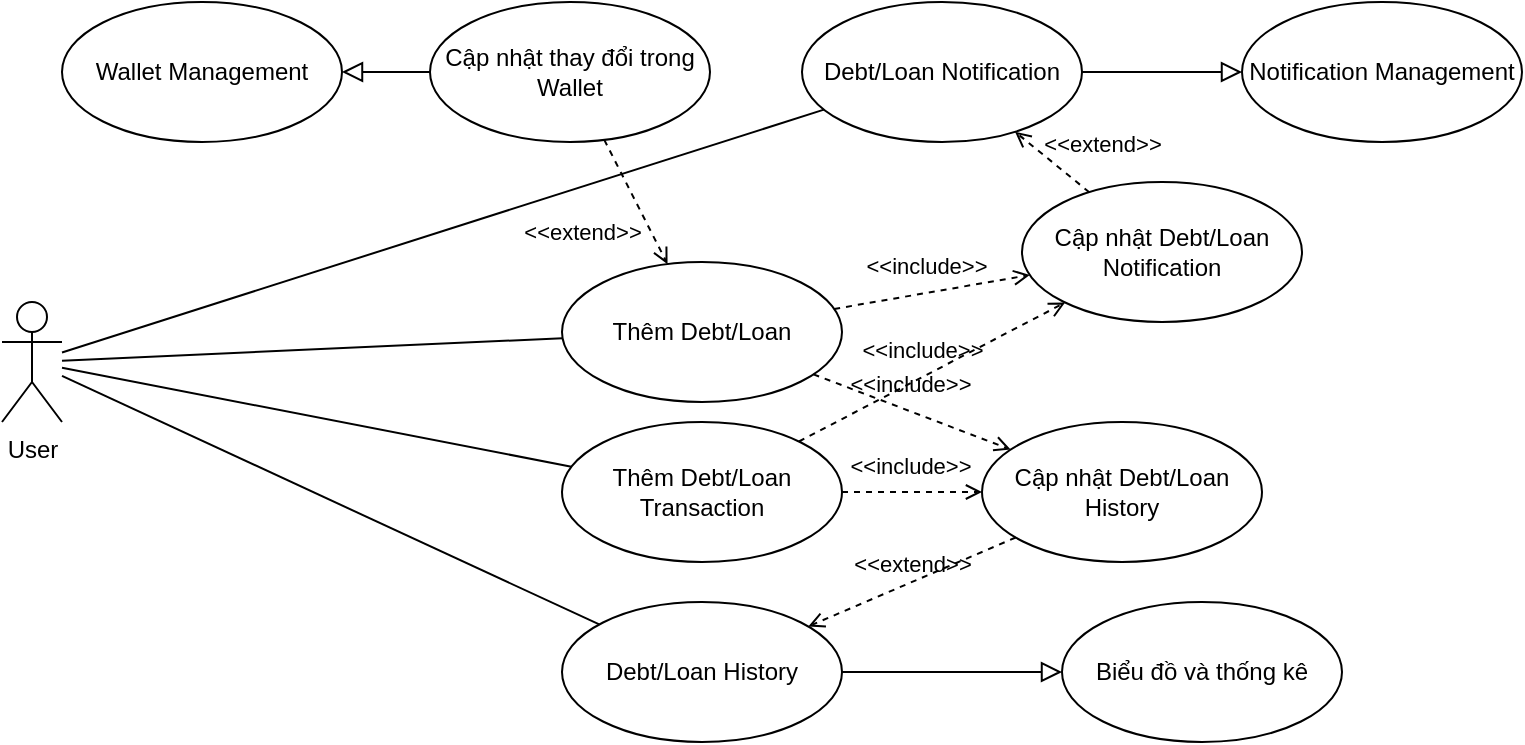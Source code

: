 <mxfile version="24.0.6" type="device">
  <diagram name="Trang-1" id="7DZ9N6SEp0gPJrGK6GA9">
    <mxGraphModel dx="1034" dy="446" grid="1" gridSize="10" guides="1" tooltips="1" connect="1" arrows="1" fold="1" page="1" pageScale="1" pageWidth="827" pageHeight="1169" math="0" shadow="0">
      <root>
        <mxCell id="0" />
        <mxCell id="1" parent="0" />
        <mxCell id="aCHT1MBOv_W_PS-Ieg7h-25" value="User" style="shape=umlActor;verticalLabelPosition=bottom;verticalAlign=top;html=1;outlineConnect=0;" vertex="1" parent="1">
          <mxGeometry x="60" y="300" width="30" height="60" as="geometry" />
        </mxCell>
        <mxCell id="aCHT1MBOv_W_PS-Ieg7h-26" value="Thêm Debt/Loan" style="ellipse;whiteSpace=wrap;html=1;" vertex="1" parent="1">
          <mxGeometry x="340" y="280" width="140" height="70" as="geometry" />
        </mxCell>
        <mxCell id="aCHT1MBOv_W_PS-Ieg7h-27" value="Thêm Debt/Loan Transaction" style="ellipse;whiteSpace=wrap;html=1;" vertex="1" parent="1">
          <mxGeometry x="340" y="360" width="140" height="70" as="geometry" />
        </mxCell>
        <mxCell id="aCHT1MBOv_W_PS-Ieg7h-28" value="Debt/Loan&amp;nbsp;History" style="ellipse;whiteSpace=wrap;html=1;" vertex="1" parent="1">
          <mxGeometry x="340" y="450" width="140" height="70" as="geometry" />
        </mxCell>
        <mxCell id="aCHT1MBOv_W_PS-Ieg7h-29" value="" style="endArrow=none;html=1;rounded=0;" edge="1" parent="1" source="aCHT1MBOv_W_PS-Ieg7h-25" target="aCHT1MBOv_W_PS-Ieg7h-27">
          <mxGeometry width="50" height="50" relative="1" as="geometry">
            <mxPoint x="120" y="464" as="sourcePoint" />
            <mxPoint x="274" y="320" as="targetPoint" />
          </mxGeometry>
        </mxCell>
        <mxCell id="aCHT1MBOv_W_PS-Ieg7h-30" value="" style="endArrow=none;html=1;rounded=0;" edge="1" parent="1" source="aCHT1MBOv_W_PS-Ieg7h-25" target="aCHT1MBOv_W_PS-Ieg7h-28">
          <mxGeometry width="50" height="50" relative="1" as="geometry">
            <mxPoint x="100" y="341" as="sourcePoint" />
            <mxPoint x="351" y="360" as="targetPoint" />
          </mxGeometry>
        </mxCell>
        <mxCell id="aCHT1MBOv_W_PS-Ieg7h-31" value="" style="endArrow=none;html=1;rounded=0;" edge="1" parent="1" source="aCHT1MBOv_W_PS-Ieg7h-25" target="aCHT1MBOv_W_PS-Ieg7h-26">
          <mxGeometry width="50" height="50" relative="1" as="geometry">
            <mxPoint x="110" y="351" as="sourcePoint" />
            <mxPoint x="361" y="370" as="targetPoint" />
          </mxGeometry>
        </mxCell>
        <mxCell id="aCHT1MBOv_W_PS-Ieg7h-32" value="Cập nhật Debt/Loan History" style="ellipse;whiteSpace=wrap;html=1;" vertex="1" parent="1">
          <mxGeometry x="550" y="360" width="140" height="70" as="geometry" />
        </mxCell>
        <mxCell id="aCHT1MBOv_W_PS-Ieg7h-33" value="&amp;lt;&amp;lt;include&amp;gt;&amp;gt;" style="html=1;verticalAlign=bottom;labelBackgroundColor=none;endArrow=open;endFill=0;dashed=1;rounded=0;" edge="1" parent="1" source="aCHT1MBOv_W_PS-Ieg7h-26" target="aCHT1MBOv_W_PS-Ieg7h-32">
          <mxGeometry x="-0.04" y="4" width="160" relative="1" as="geometry">
            <mxPoint x="250" y="390" as="sourcePoint" />
            <mxPoint x="410" y="390" as="targetPoint" />
            <mxPoint as="offset" />
          </mxGeometry>
        </mxCell>
        <mxCell id="aCHT1MBOv_W_PS-Ieg7h-34" value="&amp;lt;&amp;lt;include&amp;gt;&amp;gt;" style="html=1;verticalAlign=bottom;labelBackgroundColor=none;endArrow=open;endFill=0;dashed=1;rounded=0;" edge="1" parent="1" source="aCHT1MBOv_W_PS-Ieg7h-27" target="aCHT1MBOv_W_PS-Ieg7h-32">
          <mxGeometry x="-0.04" y="4" width="160" relative="1" as="geometry">
            <mxPoint x="469" y="290" as="sourcePoint" />
            <mxPoint x="571" y="340" as="targetPoint" />
            <mxPoint as="offset" />
          </mxGeometry>
        </mxCell>
        <mxCell id="aCHT1MBOv_W_PS-Ieg7h-35" value="&amp;lt;&amp;lt;extend&amp;gt;&amp;gt;" style="html=1;verticalAlign=bottom;labelBackgroundColor=none;endArrow=open;endFill=0;dashed=1;rounded=0;" edge="1" parent="1" source="aCHT1MBOv_W_PS-Ieg7h-32" target="aCHT1MBOv_W_PS-Ieg7h-28">
          <mxGeometry width="160" relative="1" as="geometry">
            <mxPoint x="250" y="390" as="sourcePoint" />
            <mxPoint x="410" y="390" as="targetPoint" />
          </mxGeometry>
        </mxCell>
        <mxCell id="aCHT1MBOv_W_PS-Ieg7h-36" value="Biểu đồ và thống kê" style="ellipse;whiteSpace=wrap;html=1;" vertex="1" parent="1">
          <mxGeometry x="590" y="450" width="140" height="70" as="geometry" />
        </mxCell>
        <mxCell id="aCHT1MBOv_W_PS-Ieg7h-37" value="" style="endArrow=block;html=1;rounded=0;align=center;verticalAlign=bottom;endFill=0;labelBackgroundColor=none;endSize=8;" edge="1" parent="1" source="aCHT1MBOv_W_PS-Ieg7h-28" target="aCHT1MBOv_W_PS-Ieg7h-36">
          <mxGeometry relative="1" as="geometry">
            <mxPoint x="396" y="641" as="sourcePoint" />
            <mxPoint x="924" y="541" as="targetPoint" />
          </mxGeometry>
        </mxCell>
        <mxCell id="aCHT1MBOv_W_PS-Ieg7h-38" value="" style="resizable=0;html=1;align=center;verticalAlign=top;labelBackgroundColor=none;" connectable="0" vertex="1" parent="aCHT1MBOv_W_PS-Ieg7h-37">
          <mxGeometry relative="1" as="geometry" />
        </mxCell>
        <mxCell id="aCHT1MBOv_W_PS-Ieg7h-39" value="Cập nhật thay đổi trong Wallet" style="ellipse;whiteSpace=wrap;html=1;" vertex="1" parent="1">
          <mxGeometry x="274" y="150" width="140" height="70" as="geometry" />
        </mxCell>
        <mxCell id="aCHT1MBOv_W_PS-Ieg7h-42" value="Debt/Loan Notification" style="ellipse;whiteSpace=wrap;html=1;" vertex="1" parent="1">
          <mxGeometry x="460" y="150" width="140" height="70" as="geometry" />
        </mxCell>
        <mxCell id="aCHT1MBOv_W_PS-Ieg7h-43" value="" style="endArrow=none;html=1;rounded=0;" edge="1" parent="1" source="aCHT1MBOv_W_PS-Ieg7h-25" target="aCHT1MBOv_W_PS-Ieg7h-42">
          <mxGeometry width="50" height="50" relative="1" as="geometry">
            <mxPoint x="90" y="421" as="sourcePoint" />
            <mxPoint x="351" y="445" as="targetPoint" />
          </mxGeometry>
        </mxCell>
        <mxCell id="aCHT1MBOv_W_PS-Ieg7h-44" value="Notification Management" style="ellipse;whiteSpace=wrap;html=1;" vertex="1" parent="1">
          <mxGeometry x="680" y="150" width="140" height="70" as="geometry" />
        </mxCell>
        <mxCell id="aCHT1MBOv_W_PS-Ieg7h-45" value="" style="endArrow=block;html=1;rounded=0;align=center;verticalAlign=bottom;endFill=0;labelBackgroundColor=none;endSize=8;" edge="1" parent="1" source="aCHT1MBOv_W_PS-Ieg7h-42" target="aCHT1MBOv_W_PS-Ieg7h-44">
          <mxGeometry relative="1" as="geometry">
            <mxPoint x="396" y="726" as="sourcePoint" />
            <mxPoint x="924" y="626" as="targetPoint" />
          </mxGeometry>
        </mxCell>
        <mxCell id="aCHT1MBOv_W_PS-Ieg7h-46" value="" style="resizable=0;html=1;align=center;verticalAlign=top;labelBackgroundColor=none;" connectable="0" vertex="1" parent="aCHT1MBOv_W_PS-Ieg7h-45">
          <mxGeometry relative="1" as="geometry" />
        </mxCell>
        <mxCell id="aCHT1MBOv_W_PS-Ieg7h-47" value="Cập nhật Debt/Loan Notification" style="ellipse;whiteSpace=wrap;html=1;" vertex="1" parent="1">
          <mxGeometry x="570" y="240" width="140" height="70" as="geometry" />
        </mxCell>
        <mxCell id="aCHT1MBOv_W_PS-Ieg7h-48" value="&amp;lt;&amp;lt;include&amp;gt;&amp;gt;" style="html=1;verticalAlign=bottom;labelBackgroundColor=none;endArrow=open;endFill=0;dashed=1;rounded=0;" edge="1" parent="1" source="aCHT1MBOv_W_PS-Ieg7h-26" target="aCHT1MBOv_W_PS-Ieg7h-47">
          <mxGeometry x="-0.04" y="4" width="160" relative="1" as="geometry">
            <mxPoint x="630" y="320" as="sourcePoint" />
            <mxPoint x="571" y="177.5" as="targetPoint" />
            <mxPoint as="offset" />
          </mxGeometry>
        </mxCell>
        <mxCell id="aCHT1MBOv_W_PS-Ieg7h-49" value="&amp;lt;&amp;lt;extend&amp;gt;&amp;gt;" style="html=1;verticalAlign=bottom;labelBackgroundColor=none;endArrow=open;endFill=0;dashed=1;rounded=0;" edge="1" parent="1" source="aCHT1MBOv_W_PS-Ieg7h-47" target="aCHT1MBOv_W_PS-Ieg7h-42">
          <mxGeometry x="-0.808" y="-16" width="160" relative="1" as="geometry">
            <mxPoint x="672" y="160" as="sourcePoint" />
            <mxPoint x="568" y="204" as="targetPoint" />
            <mxPoint as="offset" />
          </mxGeometry>
        </mxCell>
        <mxCell id="aCHT1MBOv_W_PS-Ieg7h-50" value="&amp;lt;&amp;lt;include&amp;gt;&amp;gt;" style="html=1;verticalAlign=bottom;labelBackgroundColor=none;endArrow=open;endFill=0;dashed=1;rounded=0;" edge="1" parent="1" source="aCHT1MBOv_W_PS-Ieg7h-27" target="aCHT1MBOv_W_PS-Ieg7h-47">
          <mxGeometry x="-0.04" y="4" width="160" relative="1" as="geometry">
            <mxPoint x="478" y="306" as="sourcePoint" />
            <mxPoint x="572" y="274" as="targetPoint" />
            <mxPoint as="offset" />
          </mxGeometry>
        </mxCell>
        <mxCell id="aCHT1MBOv_W_PS-Ieg7h-51" value="&amp;lt;&amp;lt;extend&amp;gt;&amp;gt;" style="html=1;verticalAlign=bottom;labelBackgroundColor=none;endArrow=open;endFill=0;dashed=1;rounded=0;" edge="1" parent="1" source="aCHT1MBOv_W_PS-Ieg7h-39" target="aCHT1MBOv_W_PS-Ieg7h-26">
          <mxGeometry x="0.278" y="-35" width="160" relative="1" as="geometry">
            <mxPoint x="447" y="270" as="sourcePoint" />
            <mxPoint x="410" y="240" as="targetPoint" />
            <mxPoint as="offset" />
          </mxGeometry>
        </mxCell>
        <mxCell id="aCHT1MBOv_W_PS-Ieg7h-53" value="Wallet Management" style="ellipse;whiteSpace=wrap;html=1;" vertex="1" parent="1">
          <mxGeometry x="90" y="150" width="140" height="70" as="geometry" />
        </mxCell>
        <mxCell id="aCHT1MBOv_W_PS-Ieg7h-54" value="" style="endArrow=block;html=1;rounded=0;align=center;verticalAlign=bottom;endFill=0;labelBackgroundColor=none;endSize=8;" edge="1" parent="1" target="aCHT1MBOv_W_PS-Ieg7h-53" source="aCHT1MBOv_W_PS-Ieg7h-39">
          <mxGeometry relative="1" as="geometry">
            <mxPoint x="-10" y="175" as="sourcePoint" />
            <mxPoint x="314" y="616" as="targetPoint" />
          </mxGeometry>
        </mxCell>
        <mxCell id="aCHT1MBOv_W_PS-Ieg7h-55" value="" style="resizable=0;html=1;align=center;verticalAlign=top;labelBackgroundColor=none;" connectable="0" vertex="1" parent="aCHT1MBOv_W_PS-Ieg7h-54">
          <mxGeometry relative="1" as="geometry" />
        </mxCell>
      </root>
    </mxGraphModel>
  </diagram>
</mxfile>
